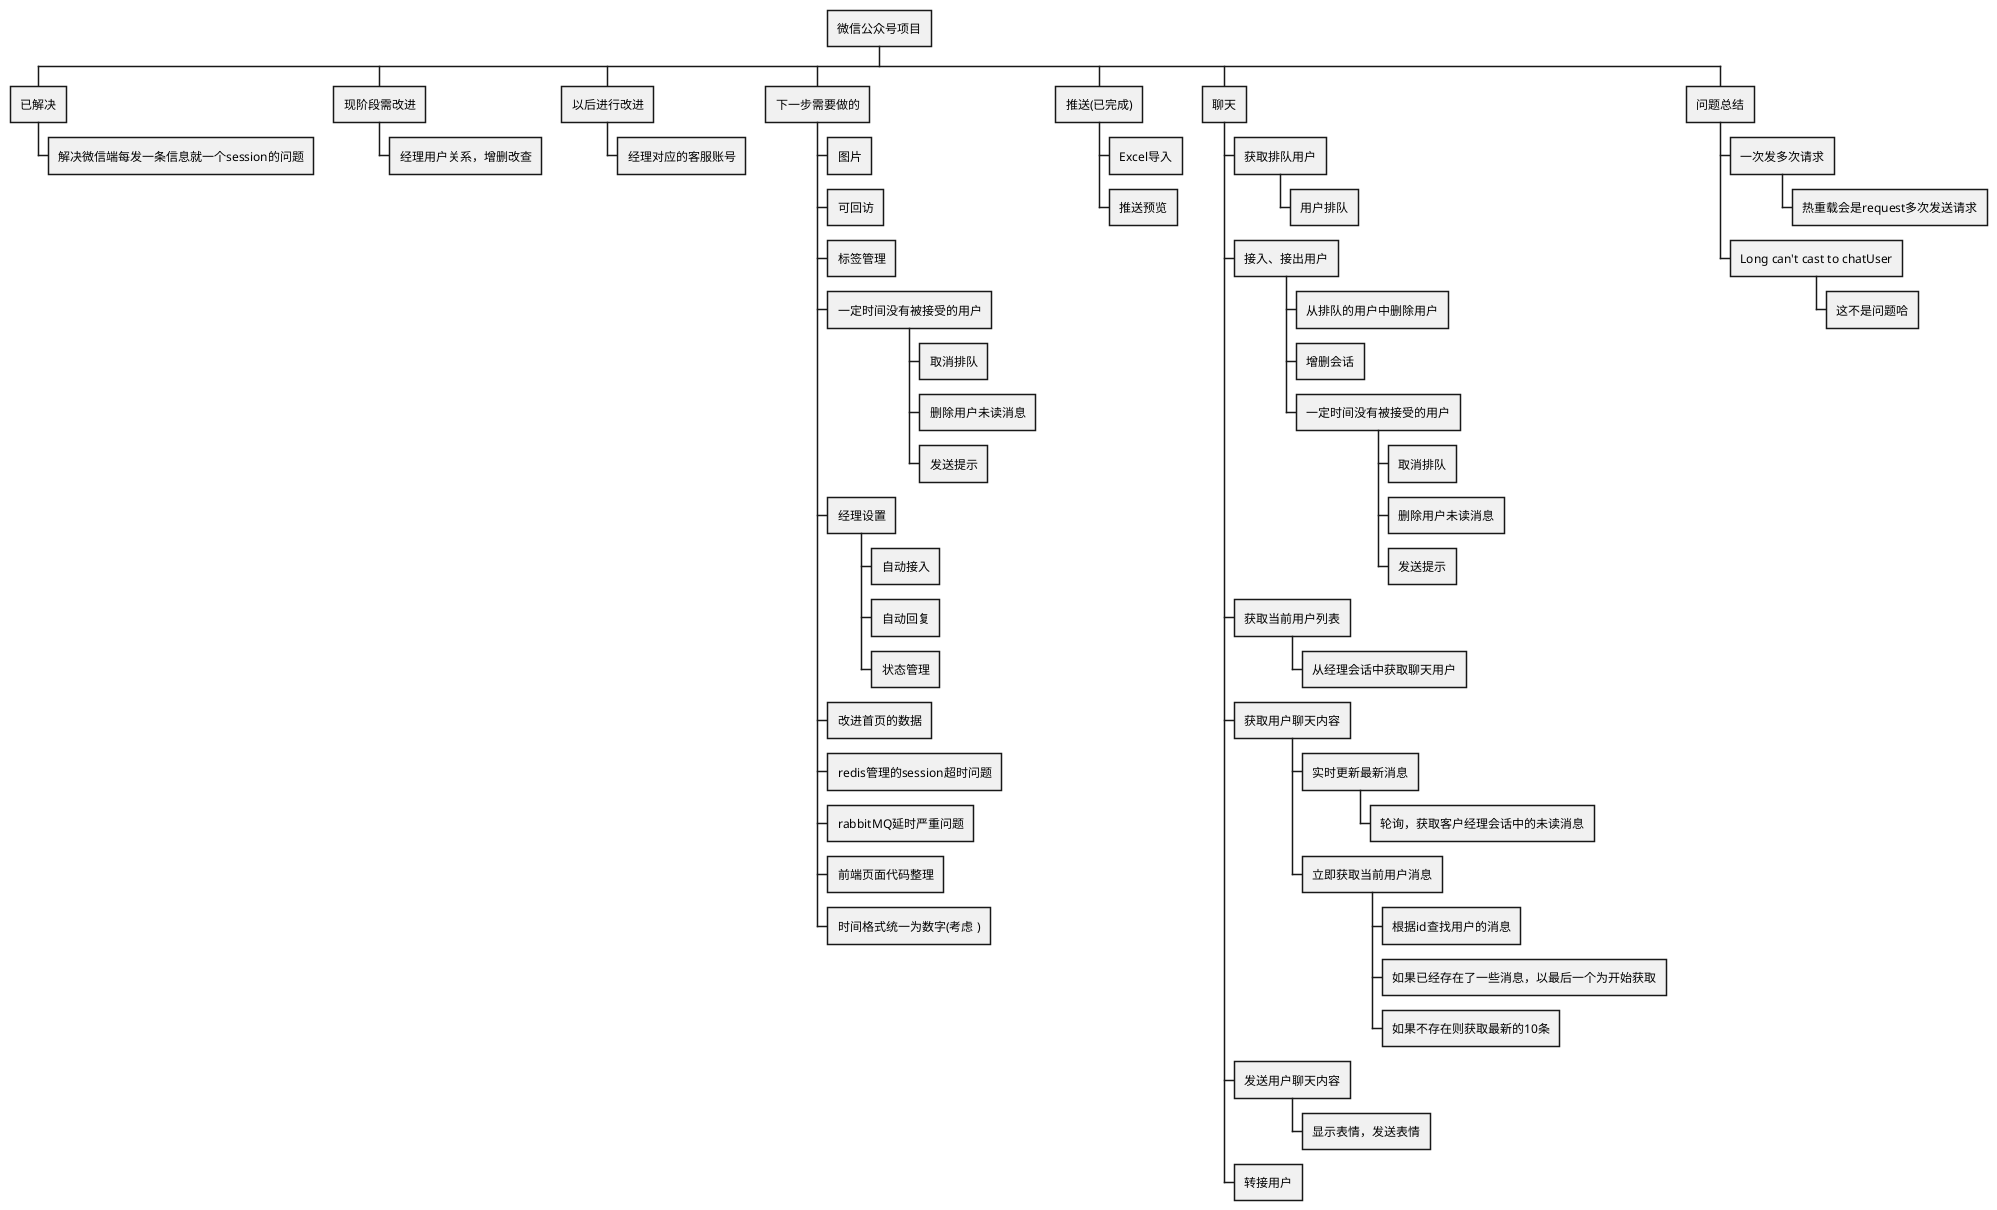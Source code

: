 @startwbs
* 微信公众号项目
** 已解决
*** 解决微信端每发一条信息就一个session的问题
** 现阶段需改进
*** 经理用户关系，增删改查

** 以后进行改进
*** 经理对应的客服账号
** 下一步需要做的
*** 图片
*** 可回访
*** 标签管理
*** 一定时间没有被接受的用户
**** 取消排队
**** 删除用户未读消息
**** 发送提示
*** 经理设置
**** 自动接入
**** 自动回复
**** 状态管理
*** 改进首页的数据
*** redis管理的session超时问题
*** rabbitMQ延时严重问题
*** 前端页面代码整理
*** 时间格式统一为数字(考虑 )

** 推送(已完成)
*** Excel导入
*** 推送预览
** 聊天
*** 获取排队用户
**** 用户排队
*** 接入、接出用户
**** 从排队的用户中删除用户
**** 增删会话
**** 一定时间没有被接受的用户
***** 取消排队
***** 删除用户未读消息
***** 发送提示
*** 获取当前用户列表
**** 从经理会话中获取聊天用户
*** 获取用户聊天内容
**** 实时更新最新消息
***** 轮询，获取客户经理会话中的未读消息
**** 立即获取当前用户消息
***** 根据id查找用户的消息
***** 如果已经存在了一些消息，以最后一个为开始获取
***** 如果不存在则获取最新的10条
*** 发送用户聊天内容
**** 显示表情，发送表情
*** 转接用户
** 问题总结
*** 一次发多次请求
**** 热重载会是request多次发送请求
*** Long can't cast to chatUser
**** 这不是问题哈
@endwbs